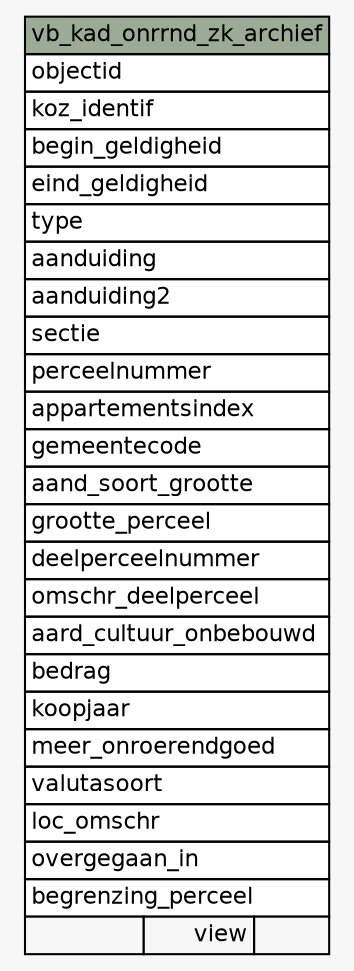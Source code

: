 // dot 2.40.1 on Linux 4.18.0-10-generic
// SchemaSpy rev Unknown
digraph "vb_kad_onrrnd_zk_archief" {
  graph [
    rankdir="RL"
    bgcolor="#f7f7f7"
    nodesep="0.18"
    ranksep="0.46"
    fontname="Helvetica"
    fontsize="11"
  ];
  node [
    fontname="Helvetica"
    fontsize="11"
    shape="plaintext"
  ];
  edge [
    arrowsize="0.8"
  ];
  "vb_kad_onrrnd_zk_archief" [
    label=<
    <TABLE BORDER="0" CELLBORDER="1" CELLSPACING="0" BGCOLOR="#ffffff">
      <TR><TD COLSPAN="3" BGCOLOR="#9bab96" ALIGN="CENTER">vb_kad_onrrnd_zk_archief</TD></TR>
      <TR><TD PORT="objectid" COLSPAN="3" ALIGN="LEFT">objectid</TD></TR>
      <TR><TD PORT="koz_identif" COLSPAN="3" ALIGN="LEFT">koz_identif</TD></TR>
      <TR><TD PORT="begin_geldigheid" COLSPAN="3" ALIGN="LEFT">begin_geldigheid</TD></TR>
      <TR><TD PORT="eind_geldigheid" COLSPAN="3" ALIGN="LEFT">eind_geldigheid</TD></TR>
      <TR><TD PORT="type" COLSPAN="3" ALIGN="LEFT">type</TD></TR>
      <TR><TD PORT="aanduiding" COLSPAN="3" ALIGN="LEFT">aanduiding</TD></TR>
      <TR><TD PORT="aanduiding2" COLSPAN="3" ALIGN="LEFT">aanduiding2</TD></TR>
      <TR><TD PORT="sectie" COLSPAN="3" ALIGN="LEFT">sectie</TD></TR>
      <TR><TD PORT="perceelnummer" COLSPAN="3" ALIGN="LEFT">perceelnummer</TD></TR>
      <TR><TD PORT="appartementsindex" COLSPAN="3" ALIGN="LEFT">appartementsindex</TD></TR>
      <TR><TD PORT="gemeentecode" COLSPAN="3" ALIGN="LEFT">gemeentecode</TD></TR>
      <TR><TD PORT="aand_soort_grootte" COLSPAN="3" ALIGN="LEFT">aand_soort_grootte</TD></TR>
      <TR><TD PORT="grootte_perceel" COLSPAN="3" ALIGN="LEFT">grootte_perceel</TD></TR>
      <TR><TD PORT="deelperceelnummer" COLSPAN="3" ALIGN="LEFT">deelperceelnummer</TD></TR>
      <TR><TD PORT="omschr_deelperceel" COLSPAN="3" ALIGN="LEFT">omschr_deelperceel</TD></TR>
      <TR><TD PORT="aard_cultuur_onbebouwd" COLSPAN="3" ALIGN="LEFT">aard_cultuur_onbebouwd</TD></TR>
      <TR><TD PORT="bedrag" COLSPAN="3" ALIGN="LEFT">bedrag</TD></TR>
      <TR><TD PORT="koopjaar" COLSPAN="3" ALIGN="LEFT">koopjaar</TD></TR>
      <TR><TD PORT="meer_onroerendgoed" COLSPAN="3" ALIGN="LEFT">meer_onroerendgoed</TD></TR>
      <TR><TD PORT="valutasoort" COLSPAN="3" ALIGN="LEFT">valutasoort</TD></TR>
      <TR><TD PORT="loc_omschr" COLSPAN="3" ALIGN="LEFT">loc_omschr</TD></TR>
      <TR><TD PORT="overgegaan_in" COLSPAN="3" ALIGN="LEFT">overgegaan_in</TD></TR>
      <TR><TD PORT="begrenzing_perceel" COLSPAN="3" ALIGN="LEFT">begrenzing_perceel</TD></TR>
      <TR><TD ALIGN="LEFT" BGCOLOR="#f7f7f7">  </TD><TD ALIGN="RIGHT" BGCOLOR="#f7f7f7">view</TD><TD ALIGN="RIGHT" BGCOLOR="#f7f7f7">  </TD></TR>
    </TABLE>>
    URL="tables/vb_kad_onrrnd_zk_archief.html"
    tooltip="vb_kad_onrrnd_zk_archief"
  ];
}
